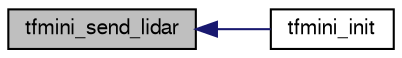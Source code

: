 digraph "tfmini_send_lidar"
{
  edge [fontname="FreeSans",fontsize="10",labelfontname="FreeSans",labelfontsize="10"];
  node [fontname="FreeSans",fontsize="10",shape=record];
  rankdir="LR";
  Node1 [label="tfmini_send_lidar",height=0.2,width=0.4,color="black", fillcolor="grey75", style="filled", fontcolor="black"];
  Node1 -> Node2 [dir="back",color="midnightblue",fontsize="10",style="solid",fontname="FreeSans"];
  Node2 [label="tfmini_init",height=0.2,width=0.4,color="black", fillcolor="white", style="filled",URL="$tfmini_8h.html#ae0b86051c41e1b41b79e0273c952fa07",tooltip="Initialization function. "];
}
